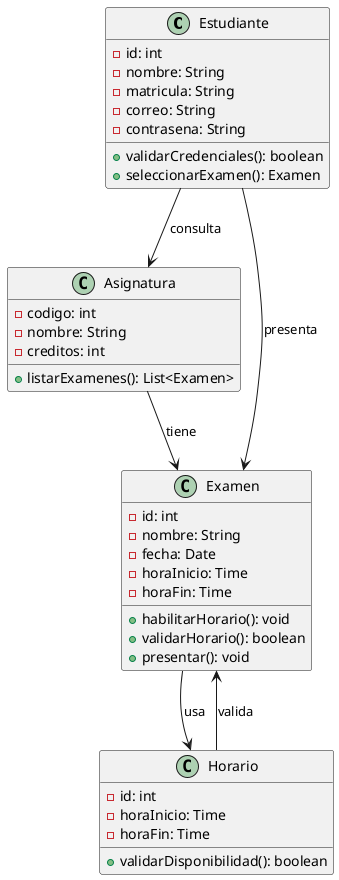 @startuml DC1
class Estudiante {
    - id: int
    - nombre: String
    - matricula: String
    - correo: String
    - contrasena: String
    + validarCredenciales(): boolean
    + seleccionarExamen(): Examen
}

class Asignatura {
    - codigo: int
    - nombre: String
    - creditos: int
    + listarExamenes(): List<Examen>
}

class Examen {
    - id: int
    - nombre: String
    - fecha: Date
    - horaInicio: Time
    - horaFin: Time
    + habilitarHorario(): void
    + validarHorario(): boolean
    + presentar(): void
}

class Horario {
    - id: int
    - horaInicio: Time
    - horaFin: Time
    + validarDisponibilidad(): boolean
}

Estudiante --> Examen : "presenta"
Estudiante --> Asignatura : "consulta"
Asignatura --> Examen : "tiene"
Examen --> Horario : "usa"
Horario --> Examen : "valida"
@enduml

